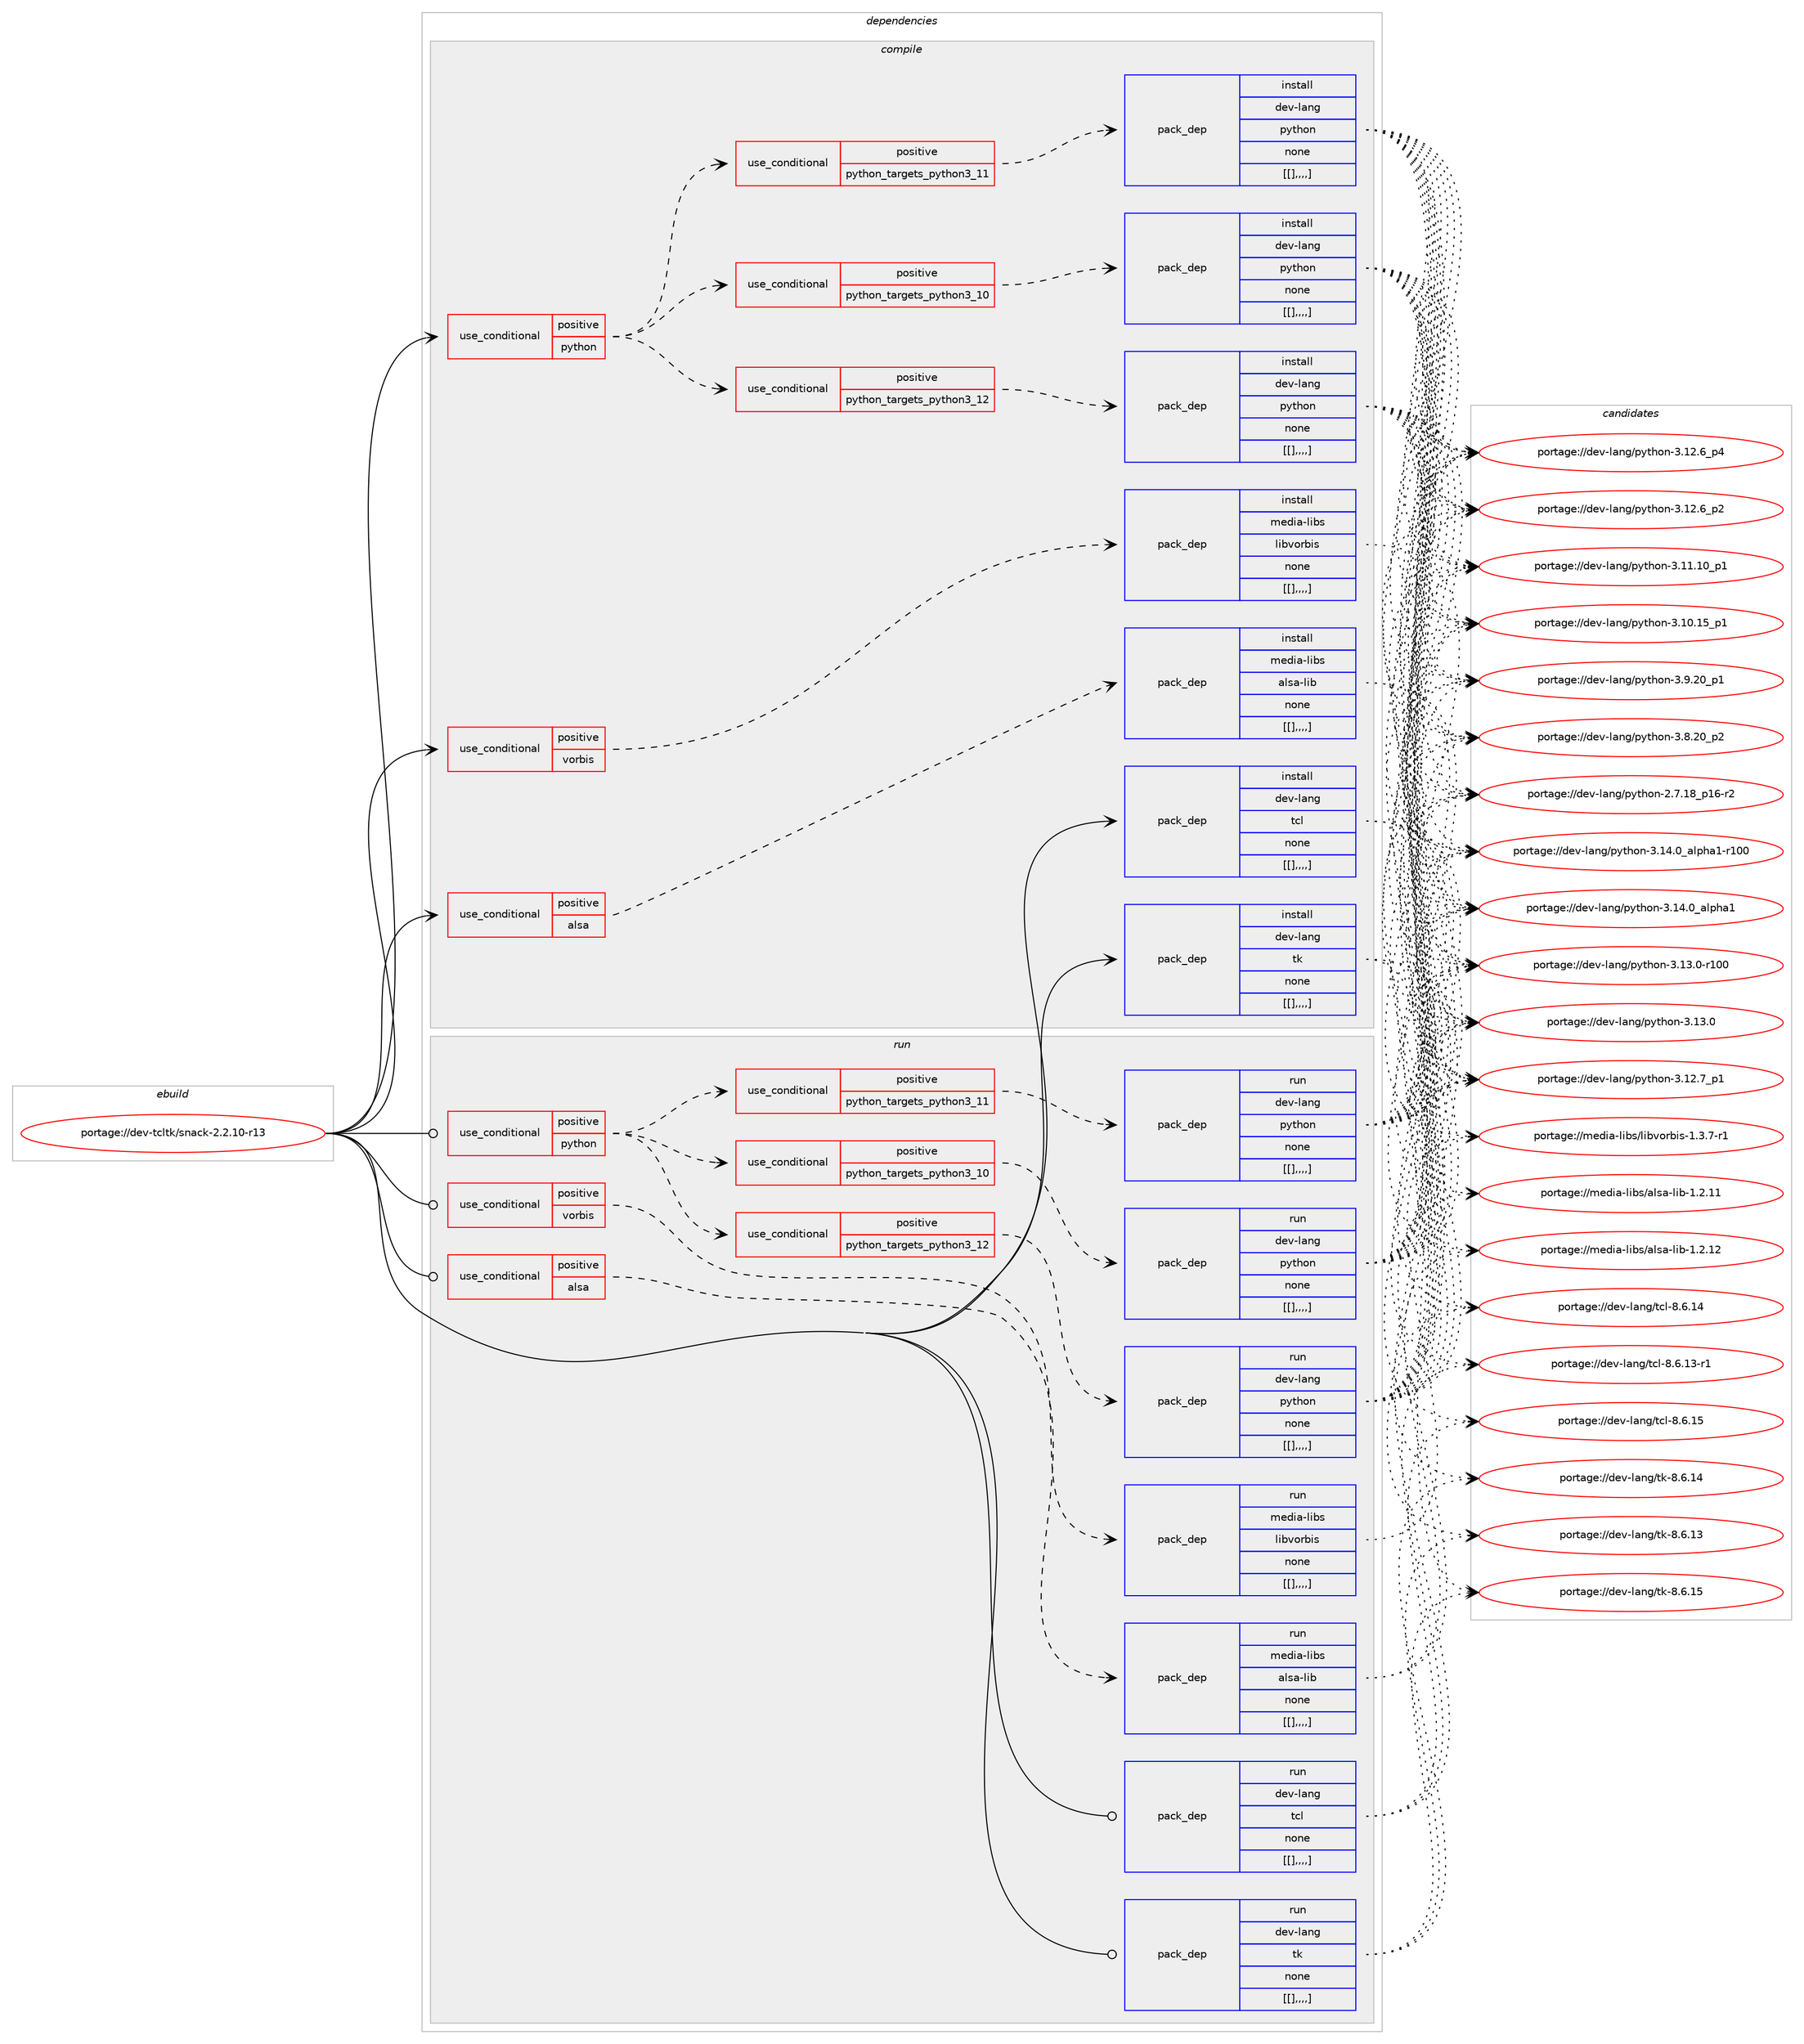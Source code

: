 digraph prolog {

# *************
# Graph options
# *************

newrank=true;
concentrate=true;
compound=true;
graph [rankdir=LR,fontname=Helvetica,fontsize=10,ranksep=1.5];#, ranksep=2.5, nodesep=0.2];
edge  [arrowhead=vee];
node  [fontname=Helvetica,fontsize=10];

# **********
# The ebuild
# **********

subgraph cluster_leftcol {
color=gray;
label=<<i>ebuild</i>>;
id [label="portage://dev-tcltk/snack-2.2.10-r13", color=red, width=4, href="../dev-tcltk/snack-2.2.10-r13.svg"];
}

# ****************
# The dependencies
# ****************

subgraph cluster_midcol {
color=gray;
label=<<i>dependencies</i>>;
subgraph cluster_compile {
fillcolor="#eeeeee";
style=filled;
label=<<i>compile</i>>;
subgraph cond63869 {
dependency221338 [label=<<TABLE BORDER="0" CELLBORDER="1" CELLSPACING="0" CELLPADDING="4"><TR><TD ROWSPAN="3" CELLPADDING="10">use_conditional</TD></TR><TR><TD>positive</TD></TR><TR><TD>alsa</TD></TR></TABLE>>, shape=none, color=red];
subgraph pack155966 {
dependency221339 [label=<<TABLE BORDER="0" CELLBORDER="1" CELLSPACING="0" CELLPADDING="4" WIDTH="220"><TR><TD ROWSPAN="6" CELLPADDING="30">pack_dep</TD></TR><TR><TD WIDTH="110">install</TD></TR><TR><TD>media-libs</TD></TR><TR><TD>alsa-lib</TD></TR><TR><TD>none</TD></TR><TR><TD>[[],,,,]</TD></TR></TABLE>>, shape=none, color=blue];
}
dependency221338:e -> dependency221339:w [weight=20,style="dashed",arrowhead="vee"];
}
id:e -> dependency221338:w [weight=20,style="solid",arrowhead="vee"];
subgraph cond63870 {
dependency221340 [label=<<TABLE BORDER="0" CELLBORDER="1" CELLSPACING="0" CELLPADDING="4"><TR><TD ROWSPAN="3" CELLPADDING="10">use_conditional</TD></TR><TR><TD>positive</TD></TR><TR><TD>python</TD></TR></TABLE>>, shape=none, color=red];
subgraph cond63871 {
dependency221341 [label=<<TABLE BORDER="0" CELLBORDER="1" CELLSPACING="0" CELLPADDING="4"><TR><TD ROWSPAN="3" CELLPADDING="10">use_conditional</TD></TR><TR><TD>positive</TD></TR><TR><TD>python_targets_python3_10</TD></TR></TABLE>>, shape=none, color=red];
subgraph pack155967 {
dependency221342 [label=<<TABLE BORDER="0" CELLBORDER="1" CELLSPACING="0" CELLPADDING="4" WIDTH="220"><TR><TD ROWSPAN="6" CELLPADDING="30">pack_dep</TD></TR><TR><TD WIDTH="110">install</TD></TR><TR><TD>dev-lang</TD></TR><TR><TD>python</TD></TR><TR><TD>none</TD></TR><TR><TD>[[],,,,]</TD></TR></TABLE>>, shape=none, color=blue];
}
dependency221341:e -> dependency221342:w [weight=20,style="dashed",arrowhead="vee"];
}
dependency221340:e -> dependency221341:w [weight=20,style="dashed",arrowhead="vee"];
subgraph cond63872 {
dependency221344 [label=<<TABLE BORDER="0" CELLBORDER="1" CELLSPACING="0" CELLPADDING="4"><TR><TD ROWSPAN="3" CELLPADDING="10">use_conditional</TD></TR><TR><TD>positive</TD></TR><TR><TD>python_targets_python3_11</TD></TR></TABLE>>, shape=none, color=red];
subgraph pack155969 {
dependency221345 [label=<<TABLE BORDER="0" CELLBORDER="1" CELLSPACING="0" CELLPADDING="4" WIDTH="220"><TR><TD ROWSPAN="6" CELLPADDING="30">pack_dep</TD></TR><TR><TD WIDTH="110">install</TD></TR><TR><TD>dev-lang</TD></TR><TR><TD>python</TD></TR><TR><TD>none</TD></TR><TR><TD>[[],,,,]</TD></TR></TABLE>>, shape=none, color=blue];
}
dependency221344:e -> dependency221345:w [weight=20,style="dashed",arrowhead="vee"];
}
dependency221340:e -> dependency221344:w [weight=20,style="dashed",arrowhead="vee"];
subgraph cond63874 {
dependency221348 [label=<<TABLE BORDER="0" CELLBORDER="1" CELLSPACING="0" CELLPADDING="4"><TR><TD ROWSPAN="3" CELLPADDING="10">use_conditional</TD></TR><TR><TD>positive</TD></TR><TR><TD>python_targets_python3_12</TD></TR></TABLE>>, shape=none, color=red];
subgraph pack155971 {
dependency221349 [label=<<TABLE BORDER="0" CELLBORDER="1" CELLSPACING="0" CELLPADDING="4" WIDTH="220"><TR><TD ROWSPAN="6" CELLPADDING="30">pack_dep</TD></TR><TR><TD WIDTH="110">install</TD></TR><TR><TD>dev-lang</TD></TR><TR><TD>python</TD></TR><TR><TD>none</TD></TR><TR><TD>[[],,,,]</TD></TR></TABLE>>, shape=none, color=blue];
}
dependency221348:e -> dependency221349:w [weight=20,style="dashed",arrowhead="vee"];
}
dependency221340:e -> dependency221348:w [weight=20,style="dashed",arrowhead="vee"];
}
id:e -> dependency221340:w [weight=20,style="solid",arrowhead="vee"];
subgraph cond63877 {
dependency221354 [label=<<TABLE BORDER="0" CELLBORDER="1" CELLSPACING="0" CELLPADDING="4"><TR><TD ROWSPAN="3" CELLPADDING="10">use_conditional</TD></TR><TR><TD>positive</TD></TR><TR><TD>vorbis</TD></TR></TABLE>>, shape=none, color=red];
subgraph pack155975 {
dependency221356 [label=<<TABLE BORDER="0" CELLBORDER="1" CELLSPACING="0" CELLPADDING="4" WIDTH="220"><TR><TD ROWSPAN="6" CELLPADDING="30">pack_dep</TD></TR><TR><TD WIDTH="110">install</TD></TR><TR><TD>media-libs</TD></TR><TR><TD>libvorbis</TD></TR><TR><TD>none</TD></TR><TR><TD>[[],,,,]</TD></TR></TABLE>>, shape=none, color=blue];
}
dependency221354:e -> dependency221356:w [weight=20,style="dashed",arrowhead="vee"];
}
id:e -> dependency221354:w [weight=20,style="solid",arrowhead="vee"];
subgraph pack155977 {
dependency221359 [label=<<TABLE BORDER="0" CELLBORDER="1" CELLSPACING="0" CELLPADDING="4" WIDTH="220"><TR><TD ROWSPAN="6" CELLPADDING="30">pack_dep</TD></TR><TR><TD WIDTH="110">install</TD></TR><TR><TD>dev-lang</TD></TR><TR><TD>tcl</TD></TR><TR><TD>none</TD></TR><TR><TD>[[],,,,]</TD></TR></TABLE>>, shape=none, color=blue];
}
id:e -> dependency221359:w [weight=20,style="solid",arrowhead="vee"];
subgraph pack155981 {
dependency221362 [label=<<TABLE BORDER="0" CELLBORDER="1" CELLSPACING="0" CELLPADDING="4" WIDTH="220"><TR><TD ROWSPAN="6" CELLPADDING="30">pack_dep</TD></TR><TR><TD WIDTH="110">install</TD></TR><TR><TD>dev-lang</TD></TR><TR><TD>tk</TD></TR><TR><TD>none</TD></TR><TR><TD>[[],,,,]</TD></TR></TABLE>>, shape=none, color=blue];
}
id:e -> dependency221362:w [weight=20,style="solid",arrowhead="vee"];
}
subgraph cluster_compileandrun {
fillcolor="#eeeeee";
style=filled;
label=<<i>compile and run</i>>;
}
subgraph cluster_run {
fillcolor="#eeeeee";
style=filled;
label=<<i>run</i>>;
subgraph cond63880 {
dependency221367 [label=<<TABLE BORDER="0" CELLBORDER="1" CELLSPACING="0" CELLPADDING="4"><TR><TD ROWSPAN="3" CELLPADDING="10">use_conditional</TD></TR><TR><TD>positive</TD></TR><TR><TD>alsa</TD></TR></TABLE>>, shape=none, color=red];
subgraph pack155985 {
dependency221369 [label=<<TABLE BORDER="0" CELLBORDER="1" CELLSPACING="0" CELLPADDING="4" WIDTH="220"><TR><TD ROWSPAN="6" CELLPADDING="30">pack_dep</TD></TR><TR><TD WIDTH="110">run</TD></TR><TR><TD>media-libs</TD></TR><TR><TD>alsa-lib</TD></TR><TR><TD>none</TD></TR><TR><TD>[[],,,,]</TD></TR></TABLE>>, shape=none, color=blue];
}
dependency221367:e -> dependency221369:w [weight=20,style="dashed",arrowhead="vee"];
}
id:e -> dependency221367:w [weight=20,style="solid",arrowhead="odot"];
subgraph cond63882 {
dependency221371 [label=<<TABLE BORDER="0" CELLBORDER="1" CELLSPACING="0" CELLPADDING="4"><TR><TD ROWSPAN="3" CELLPADDING="10">use_conditional</TD></TR><TR><TD>positive</TD></TR><TR><TD>python</TD></TR></TABLE>>, shape=none, color=red];
subgraph cond63884 {
dependency221373 [label=<<TABLE BORDER="0" CELLBORDER="1" CELLSPACING="0" CELLPADDING="4"><TR><TD ROWSPAN="3" CELLPADDING="10">use_conditional</TD></TR><TR><TD>positive</TD></TR><TR><TD>python_targets_python3_10</TD></TR></TABLE>>, shape=none, color=red];
subgraph pack155989 {
dependency221377 [label=<<TABLE BORDER="0" CELLBORDER="1" CELLSPACING="0" CELLPADDING="4" WIDTH="220"><TR><TD ROWSPAN="6" CELLPADDING="30">pack_dep</TD></TR><TR><TD WIDTH="110">run</TD></TR><TR><TD>dev-lang</TD></TR><TR><TD>python</TD></TR><TR><TD>none</TD></TR><TR><TD>[[],,,,]</TD></TR></TABLE>>, shape=none, color=blue];
}
dependency221373:e -> dependency221377:w [weight=20,style="dashed",arrowhead="vee"];
}
dependency221371:e -> dependency221373:w [weight=20,style="dashed",arrowhead="vee"];
subgraph cond63885 {
dependency221380 [label=<<TABLE BORDER="0" CELLBORDER="1" CELLSPACING="0" CELLPADDING="4"><TR><TD ROWSPAN="3" CELLPADDING="10">use_conditional</TD></TR><TR><TD>positive</TD></TR><TR><TD>python_targets_python3_11</TD></TR></TABLE>>, shape=none, color=red];
subgraph pack156003 {
dependency221394 [label=<<TABLE BORDER="0" CELLBORDER="1" CELLSPACING="0" CELLPADDING="4" WIDTH="220"><TR><TD ROWSPAN="6" CELLPADDING="30">pack_dep</TD></TR><TR><TD WIDTH="110">run</TD></TR><TR><TD>dev-lang</TD></TR><TR><TD>python</TD></TR><TR><TD>none</TD></TR><TR><TD>[[],,,,]</TD></TR></TABLE>>, shape=none, color=blue];
}
dependency221380:e -> dependency221394:w [weight=20,style="dashed",arrowhead="vee"];
}
dependency221371:e -> dependency221380:w [weight=20,style="dashed",arrowhead="vee"];
subgraph cond63890 {
dependency221401 [label=<<TABLE BORDER="0" CELLBORDER="1" CELLSPACING="0" CELLPADDING="4"><TR><TD ROWSPAN="3" CELLPADDING="10">use_conditional</TD></TR><TR><TD>positive</TD></TR><TR><TD>python_targets_python3_12</TD></TR></TABLE>>, shape=none, color=red];
subgraph pack156010 {
dependency221408 [label=<<TABLE BORDER="0" CELLBORDER="1" CELLSPACING="0" CELLPADDING="4" WIDTH="220"><TR><TD ROWSPAN="6" CELLPADDING="30">pack_dep</TD></TR><TR><TD WIDTH="110">run</TD></TR><TR><TD>dev-lang</TD></TR><TR><TD>python</TD></TR><TR><TD>none</TD></TR><TR><TD>[[],,,,]</TD></TR></TABLE>>, shape=none, color=blue];
}
dependency221401:e -> dependency221408:w [weight=20,style="dashed",arrowhead="vee"];
}
dependency221371:e -> dependency221401:w [weight=20,style="dashed",arrowhead="vee"];
}
id:e -> dependency221371:w [weight=20,style="solid",arrowhead="odot"];
subgraph cond63892 {
dependency221413 [label=<<TABLE BORDER="0" CELLBORDER="1" CELLSPACING="0" CELLPADDING="4"><TR><TD ROWSPAN="3" CELLPADDING="10">use_conditional</TD></TR><TR><TD>positive</TD></TR><TR><TD>vorbis</TD></TR></TABLE>>, shape=none, color=red];
subgraph pack156022 {
dependency221418 [label=<<TABLE BORDER="0" CELLBORDER="1" CELLSPACING="0" CELLPADDING="4" WIDTH="220"><TR><TD ROWSPAN="6" CELLPADDING="30">pack_dep</TD></TR><TR><TD WIDTH="110">run</TD></TR><TR><TD>media-libs</TD></TR><TR><TD>libvorbis</TD></TR><TR><TD>none</TD></TR><TR><TD>[[],,,,]</TD></TR></TABLE>>, shape=none, color=blue];
}
dependency221413:e -> dependency221418:w [weight=20,style="dashed",arrowhead="vee"];
}
id:e -> dependency221413:w [weight=20,style="solid",arrowhead="odot"];
subgraph pack156027 {
dependency221425 [label=<<TABLE BORDER="0" CELLBORDER="1" CELLSPACING="0" CELLPADDING="4" WIDTH="220"><TR><TD ROWSPAN="6" CELLPADDING="30">pack_dep</TD></TR><TR><TD WIDTH="110">run</TD></TR><TR><TD>dev-lang</TD></TR><TR><TD>tcl</TD></TR><TR><TD>none</TD></TR><TR><TD>[[],,,,]</TD></TR></TABLE>>, shape=none, color=blue];
}
id:e -> dependency221425:w [weight=20,style="solid",arrowhead="odot"];
subgraph pack156032 {
dependency221430 [label=<<TABLE BORDER="0" CELLBORDER="1" CELLSPACING="0" CELLPADDING="4" WIDTH="220"><TR><TD ROWSPAN="6" CELLPADDING="30">pack_dep</TD></TR><TR><TD WIDTH="110">run</TD></TR><TR><TD>dev-lang</TD></TR><TR><TD>tk</TD></TR><TR><TD>none</TD></TR><TR><TD>[[],,,,]</TD></TR></TABLE>>, shape=none, color=blue];
}
id:e -> dependency221430:w [weight=20,style="solid",arrowhead="odot"];
}
}

# **************
# The candidates
# **************

subgraph cluster_choices {
rank=same;
color=gray;
label=<<i>candidates</i>>;

subgraph choice155985 {
color=black;
nodesep=1;
choice109101100105974510810598115479710811597451081059845494650464950 [label="portage://media-libs/alsa-lib-1.2.12", color=red, width=4,href="../media-libs/alsa-lib-1.2.12.svg"];
choice109101100105974510810598115479710811597451081059845494650464949 [label="portage://media-libs/alsa-lib-1.2.11", color=red, width=4,href="../media-libs/alsa-lib-1.2.11.svg"];
dependency221339:e -> choice109101100105974510810598115479710811597451081059845494650464950:w [style=dotted,weight="100"];
dependency221339:e -> choice109101100105974510810598115479710811597451081059845494650464949:w [style=dotted,weight="100"];
}
subgraph choice155988 {
color=black;
nodesep=1;
choice100101118451089711010347112121116104111110455146495246489597108112104974945114494848 [label="portage://dev-lang/python-3.14.0_alpha1-r100", color=red, width=4,href="../dev-lang/python-3.14.0_alpha1-r100.svg"];
choice1001011184510897110103471121211161041111104551464952464895971081121049749 [label="portage://dev-lang/python-3.14.0_alpha1", color=red, width=4,href="../dev-lang/python-3.14.0_alpha1.svg"];
choice1001011184510897110103471121211161041111104551464951464845114494848 [label="portage://dev-lang/python-3.13.0-r100", color=red, width=4,href="../dev-lang/python-3.13.0-r100.svg"];
choice10010111845108971101034711212111610411111045514649514648 [label="portage://dev-lang/python-3.13.0", color=red, width=4,href="../dev-lang/python-3.13.0.svg"];
choice100101118451089711010347112121116104111110455146495046559511249 [label="portage://dev-lang/python-3.12.7_p1", color=red, width=4,href="../dev-lang/python-3.12.7_p1.svg"];
choice100101118451089711010347112121116104111110455146495046549511252 [label="portage://dev-lang/python-3.12.6_p4", color=red, width=4,href="../dev-lang/python-3.12.6_p4.svg"];
choice100101118451089711010347112121116104111110455146495046549511250 [label="portage://dev-lang/python-3.12.6_p2", color=red, width=4,href="../dev-lang/python-3.12.6_p2.svg"];
choice10010111845108971101034711212111610411111045514649494649489511249 [label="portage://dev-lang/python-3.11.10_p1", color=red, width=4,href="../dev-lang/python-3.11.10_p1.svg"];
choice10010111845108971101034711212111610411111045514649484649539511249 [label="portage://dev-lang/python-3.10.15_p1", color=red, width=4,href="../dev-lang/python-3.10.15_p1.svg"];
choice100101118451089711010347112121116104111110455146574650489511249 [label="portage://dev-lang/python-3.9.20_p1", color=red, width=4,href="../dev-lang/python-3.9.20_p1.svg"];
choice100101118451089711010347112121116104111110455146564650489511250 [label="portage://dev-lang/python-3.8.20_p2", color=red, width=4,href="../dev-lang/python-3.8.20_p2.svg"];
choice100101118451089711010347112121116104111110455046554649569511249544511450 [label="portage://dev-lang/python-2.7.18_p16-r2", color=red, width=4,href="../dev-lang/python-2.7.18_p16-r2.svg"];
dependency221342:e -> choice100101118451089711010347112121116104111110455146495246489597108112104974945114494848:w [style=dotted,weight="100"];
dependency221342:e -> choice1001011184510897110103471121211161041111104551464952464895971081121049749:w [style=dotted,weight="100"];
dependency221342:e -> choice1001011184510897110103471121211161041111104551464951464845114494848:w [style=dotted,weight="100"];
dependency221342:e -> choice10010111845108971101034711212111610411111045514649514648:w [style=dotted,weight="100"];
dependency221342:e -> choice100101118451089711010347112121116104111110455146495046559511249:w [style=dotted,weight="100"];
dependency221342:e -> choice100101118451089711010347112121116104111110455146495046549511252:w [style=dotted,weight="100"];
dependency221342:e -> choice100101118451089711010347112121116104111110455146495046549511250:w [style=dotted,weight="100"];
dependency221342:e -> choice10010111845108971101034711212111610411111045514649494649489511249:w [style=dotted,weight="100"];
dependency221342:e -> choice10010111845108971101034711212111610411111045514649484649539511249:w [style=dotted,weight="100"];
dependency221342:e -> choice100101118451089711010347112121116104111110455146574650489511249:w [style=dotted,weight="100"];
dependency221342:e -> choice100101118451089711010347112121116104111110455146564650489511250:w [style=dotted,weight="100"];
dependency221342:e -> choice100101118451089711010347112121116104111110455046554649569511249544511450:w [style=dotted,weight="100"];
}
subgraph choice155994 {
color=black;
nodesep=1;
choice100101118451089711010347112121116104111110455146495246489597108112104974945114494848 [label="portage://dev-lang/python-3.14.0_alpha1-r100", color=red, width=4,href="../dev-lang/python-3.14.0_alpha1-r100.svg"];
choice1001011184510897110103471121211161041111104551464952464895971081121049749 [label="portage://dev-lang/python-3.14.0_alpha1", color=red, width=4,href="../dev-lang/python-3.14.0_alpha1.svg"];
choice1001011184510897110103471121211161041111104551464951464845114494848 [label="portage://dev-lang/python-3.13.0-r100", color=red, width=4,href="../dev-lang/python-3.13.0-r100.svg"];
choice10010111845108971101034711212111610411111045514649514648 [label="portage://dev-lang/python-3.13.0", color=red, width=4,href="../dev-lang/python-3.13.0.svg"];
choice100101118451089711010347112121116104111110455146495046559511249 [label="portage://dev-lang/python-3.12.7_p1", color=red, width=4,href="../dev-lang/python-3.12.7_p1.svg"];
choice100101118451089711010347112121116104111110455146495046549511252 [label="portage://dev-lang/python-3.12.6_p4", color=red, width=4,href="../dev-lang/python-3.12.6_p4.svg"];
choice100101118451089711010347112121116104111110455146495046549511250 [label="portage://dev-lang/python-3.12.6_p2", color=red, width=4,href="../dev-lang/python-3.12.6_p2.svg"];
choice10010111845108971101034711212111610411111045514649494649489511249 [label="portage://dev-lang/python-3.11.10_p1", color=red, width=4,href="../dev-lang/python-3.11.10_p1.svg"];
choice10010111845108971101034711212111610411111045514649484649539511249 [label="portage://dev-lang/python-3.10.15_p1", color=red, width=4,href="../dev-lang/python-3.10.15_p1.svg"];
choice100101118451089711010347112121116104111110455146574650489511249 [label="portage://dev-lang/python-3.9.20_p1", color=red, width=4,href="../dev-lang/python-3.9.20_p1.svg"];
choice100101118451089711010347112121116104111110455146564650489511250 [label="portage://dev-lang/python-3.8.20_p2", color=red, width=4,href="../dev-lang/python-3.8.20_p2.svg"];
choice100101118451089711010347112121116104111110455046554649569511249544511450 [label="portage://dev-lang/python-2.7.18_p16-r2", color=red, width=4,href="../dev-lang/python-2.7.18_p16-r2.svg"];
dependency221345:e -> choice100101118451089711010347112121116104111110455146495246489597108112104974945114494848:w [style=dotted,weight="100"];
dependency221345:e -> choice1001011184510897110103471121211161041111104551464952464895971081121049749:w [style=dotted,weight="100"];
dependency221345:e -> choice1001011184510897110103471121211161041111104551464951464845114494848:w [style=dotted,weight="100"];
dependency221345:e -> choice10010111845108971101034711212111610411111045514649514648:w [style=dotted,weight="100"];
dependency221345:e -> choice100101118451089711010347112121116104111110455146495046559511249:w [style=dotted,weight="100"];
dependency221345:e -> choice100101118451089711010347112121116104111110455146495046549511252:w [style=dotted,weight="100"];
dependency221345:e -> choice100101118451089711010347112121116104111110455146495046549511250:w [style=dotted,weight="100"];
dependency221345:e -> choice10010111845108971101034711212111610411111045514649494649489511249:w [style=dotted,weight="100"];
dependency221345:e -> choice10010111845108971101034711212111610411111045514649484649539511249:w [style=dotted,weight="100"];
dependency221345:e -> choice100101118451089711010347112121116104111110455146574650489511249:w [style=dotted,weight="100"];
dependency221345:e -> choice100101118451089711010347112121116104111110455146564650489511250:w [style=dotted,weight="100"];
dependency221345:e -> choice100101118451089711010347112121116104111110455046554649569511249544511450:w [style=dotted,weight="100"];
}
subgraph choice155998 {
color=black;
nodesep=1;
choice100101118451089711010347112121116104111110455146495246489597108112104974945114494848 [label="portage://dev-lang/python-3.14.0_alpha1-r100", color=red, width=4,href="../dev-lang/python-3.14.0_alpha1-r100.svg"];
choice1001011184510897110103471121211161041111104551464952464895971081121049749 [label="portage://dev-lang/python-3.14.0_alpha1", color=red, width=4,href="../dev-lang/python-3.14.0_alpha1.svg"];
choice1001011184510897110103471121211161041111104551464951464845114494848 [label="portage://dev-lang/python-3.13.0-r100", color=red, width=4,href="../dev-lang/python-3.13.0-r100.svg"];
choice10010111845108971101034711212111610411111045514649514648 [label="portage://dev-lang/python-3.13.0", color=red, width=4,href="../dev-lang/python-3.13.0.svg"];
choice100101118451089711010347112121116104111110455146495046559511249 [label="portage://dev-lang/python-3.12.7_p1", color=red, width=4,href="../dev-lang/python-3.12.7_p1.svg"];
choice100101118451089711010347112121116104111110455146495046549511252 [label="portage://dev-lang/python-3.12.6_p4", color=red, width=4,href="../dev-lang/python-3.12.6_p4.svg"];
choice100101118451089711010347112121116104111110455146495046549511250 [label="portage://dev-lang/python-3.12.6_p2", color=red, width=4,href="../dev-lang/python-3.12.6_p2.svg"];
choice10010111845108971101034711212111610411111045514649494649489511249 [label="portage://dev-lang/python-3.11.10_p1", color=red, width=4,href="../dev-lang/python-3.11.10_p1.svg"];
choice10010111845108971101034711212111610411111045514649484649539511249 [label="portage://dev-lang/python-3.10.15_p1", color=red, width=4,href="../dev-lang/python-3.10.15_p1.svg"];
choice100101118451089711010347112121116104111110455146574650489511249 [label="portage://dev-lang/python-3.9.20_p1", color=red, width=4,href="../dev-lang/python-3.9.20_p1.svg"];
choice100101118451089711010347112121116104111110455146564650489511250 [label="portage://dev-lang/python-3.8.20_p2", color=red, width=4,href="../dev-lang/python-3.8.20_p2.svg"];
choice100101118451089711010347112121116104111110455046554649569511249544511450 [label="portage://dev-lang/python-2.7.18_p16-r2", color=red, width=4,href="../dev-lang/python-2.7.18_p16-r2.svg"];
dependency221349:e -> choice100101118451089711010347112121116104111110455146495246489597108112104974945114494848:w [style=dotted,weight="100"];
dependency221349:e -> choice1001011184510897110103471121211161041111104551464952464895971081121049749:w [style=dotted,weight="100"];
dependency221349:e -> choice1001011184510897110103471121211161041111104551464951464845114494848:w [style=dotted,weight="100"];
dependency221349:e -> choice10010111845108971101034711212111610411111045514649514648:w [style=dotted,weight="100"];
dependency221349:e -> choice100101118451089711010347112121116104111110455146495046559511249:w [style=dotted,weight="100"];
dependency221349:e -> choice100101118451089711010347112121116104111110455146495046549511252:w [style=dotted,weight="100"];
dependency221349:e -> choice100101118451089711010347112121116104111110455146495046549511250:w [style=dotted,weight="100"];
dependency221349:e -> choice10010111845108971101034711212111610411111045514649494649489511249:w [style=dotted,weight="100"];
dependency221349:e -> choice10010111845108971101034711212111610411111045514649484649539511249:w [style=dotted,weight="100"];
dependency221349:e -> choice100101118451089711010347112121116104111110455146574650489511249:w [style=dotted,weight="100"];
dependency221349:e -> choice100101118451089711010347112121116104111110455146564650489511250:w [style=dotted,weight="100"];
dependency221349:e -> choice100101118451089711010347112121116104111110455046554649569511249544511450:w [style=dotted,weight="100"];
}
subgraph choice156006 {
color=black;
nodesep=1;
choice1091011001059745108105981154710810598118111114981051154549465146554511449 [label="portage://media-libs/libvorbis-1.3.7-r1", color=red, width=4,href="../media-libs/libvorbis-1.3.7-r1.svg"];
dependency221356:e -> choice1091011001059745108105981154710810598118111114981051154549465146554511449:w [style=dotted,weight="100"];
}
subgraph choice156009 {
color=black;
nodesep=1;
choice1001011184510897110103471169910845564654464953 [label="portage://dev-lang/tcl-8.6.15", color=red, width=4,href="../dev-lang/tcl-8.6.15.svg"];
choice1001011184510897110103471169910845564654464952 [label="portage://dev-lang/tcl-8.6.14", color=red, width=4,href="../dev-lang/tcl-8.6.14.svg"];
choice10010111845108971101034711699108455646544649514511449 [label="portage://dev-lang/tcl-8.6.13-r1", color=red, width=4,href="../dev-lang/tcl-8.6.13-r1.svg"];
dependency221359:e -> choice1001011184510897110103471169910845564654464953:w [style=dotted,weight="100"];
dependency221359:e -> choice1001011184510897110103471169910845564654464952:w [style=dotted,weight="100"];
dependency221359:e -> choice10010111845108971101034711699108455646544649514511449:w [style=dotted,weight="100"];
}
subgraph choice156014 {
color=black;
nodesep=1;
choice10010111845108971101034711610745564654464953 [label="portage://dev-lang/tk-8.6.15", color=red, width=4,href="../dev-lang/tk-8.6.15.svg"];
choice10010111845108971101034711610745564654464952 [label="portage://dev-lang/tk-8.6.14", color=red, width=4,href="../dev-lang/tk-8.6.14.svg"];
choice10010111845108971101034711610745564654464951 [label="portage://dev-lang/tk-8.6.13", color=red, width=4,href="../dev-lang/tk-8.6.13.svg"];
dependency221362:e -> choice10010111845108971101034711610745564654464953:w [style=dotted,weight="100"];
dependency221362:e -> choice10010111845108971101034711610745564654464952:w [style=dotted,weight="100"];
dependency221362:e -> choice10010111845108971101034711610745564654464951:w [style=dotted,weight="100"];
}
subgraph choice156017 {
color=black;
nodesep=1;
choice109101100105974510810598115479710811597451081059845494650464950 [label="portage://media-libs/alsa-lib-1.2.12", color=red, width=4,href="../media-libs/alsa-lib-1.2.12.svg"];
choice109101100105974510810598115479710811597451081059845494650464949 [label="portage://media-libs/alsa-lib-1.2.11", color=red, width=4,href="../media-libs/alsa-lib-1.2.11.svg"];
dependency221369:e -> choice109101100105974510810598115479710811597451081059845494650464950:w [style=dotted,weight="100"];
dependency221369:e -> choice109101100105974510810598115479710811597451081059845494650464949:w [style=dotted,weight="100"];
}
subgraph choice156019 {
color=black;
nodesep=1;
choice100101118451089711010347112121116104111110455146495246489597108112104974945114494848 [label="portage://dev-lang/python-3.14.0_alpha1-r100", color=red, width=4,href="../dev-lang/python-3.14.0_alpha1-r100.svg"];
choice1001011184510897110103471121211161041111104551464952464895971081121049749 [label="portage://dev-lang/python-3.14.0_alpha1", color=red, width=4,href="../dev-lang/python-3.14.0_alpha1.svg"];
choice1001011184510897110103471121211161041111104551464951464845114494848 [label="portage://dev-lang/python-3.13.0-r100", color=red, width=4,href="../dev-lang/python-3.13.0-r100.svg"];
choice10010111845108971101034711212111610411111045514649514648 [label="portage://dev-lang/python-3.13.0", color=red, width=4,href="../dev-lang/python-3.13.0.svg"];
choice100101118451089711010347112121116104111110455146495046559511249 [label="portage://dev-lang/python-3.12.7_p1", color=red, width=4,href="../dev-lang/python-3.12.7_p1.svg"];
choice100101118451089711010347112121116104111110455146495046549511252 [label="portage://dev-lang/python-3.12.6_p4", color=red, width=4,href="../dev-lang/python-3.12.6_p4.svg"];
choice100101118451089711010347112121116104111110455146495046549511250 [label="portage://dev-lang/python-3.12.6_p2", color=red, width=4,href="../dev-lang/python-3.12.6_p2.svg"];
choice10010111845108971101034711212111610411111045514649494649489511249 [label="portage://dev-lang/python-3.11.10_p1", color=red, width=4,href="../dev-lang/python-3.11.10_p1.svg"];
choice10010111845108971101034711212111610411111045514649484649539511249 [label="portage://dev-lang/python-3.10.15_p1", color=red, width=4,href="../dev-lang/python-3.10.15_p1.svg"];
choice100101118451089711010347112121116104111110455146574650489511249 [label="portage://dev-lang/python-3.9.20_p1", color=red, width=4,href="../dev-lang/python-3.9.20_p1.svg"];
choice100101118451089711010347112121116104111110455146564650489511250 [label="portage://dev-lang/python-3.8.20_p2", color=red, width=4,href="../dev-lang/python-3.8.20_p2.svg"];
choice100101118451089711010347112121116104111110455046554649569511249544511450 [label="portage://dev-lang/python-2.7.18_p16-r2", color=red, width=4,href="../dev-lang/python-2.7.18_p16-r2.svg"];
dependency221377:e -> choice100101118451089711010347112121116104111110455146495246489597108112104974945114494848:w [style=dotted,weight="100"];
dependency221377:e -> choice1001011184510897110103471121211161041111104551464952464895971081121049749:w [style=dotted,weight="100"];
dependency221377:e -> choice1001011184510897110103471121211161041111104551464951464845114494848:w [style=dotted,weight="100"];
dependency221377:e -> choice10010111845108971101034711212111610411111045514649514648:w [style=dotted,weight="100"];
dependency221377:e -> choice100101118451089711010347112121116104111110455146495046559511249:w [style=dotted,weight="100"];
dependency221377:e -> choice100101118451089711010347112121116104111110455146495046549511252:w [style=dotted,weight="100"];
dependency221377:e -> choice100101118451089711010347112121116104111110455146495046549511250:w [style=dotted,weight="100"];
dependency221377:e -> choice10010111845108971101034711212111610411111045514649494649489511249:w [style=dotted,weight="100"];
dependency221377:e -> choice10010111845108971101034711212111610411111045514649484649539511249:w [style=dotted,weight="100"];
dependency221377:e -> choice100101118451089711010347112121116104111110455146574650489511249:w [style=dotted,weight="100"];
dependency221377:e -> choice100101118451089711010347112121116104111110455146564650489511250:w [style=dotted,weight="100"];
dependency221377:e -> choice100101118451089711010347112121116104111110455046554649569511249544511450:w [style=dotted,weight="100"];
}
subgraph choice156027 {
color=black;
nodesep=1;
choice100101118451089711010347112121116104111110455146495246489597108112104974945114494848 [label="portage://dev-lang/python-3.14.0_alpha1-r100", color=red, width=4,href="../dev-lang/python-3.14.0_alpha1-r100.svg"];
choice1001011184510897110103471121211161041111104551464952464895971081121049749 [label="portage://dev-lang/python-3.14.0_alpha1", color=red, width=4,href="../dev-lang/python-3.14.0_alpha1.svg"];
choice1001011184510897110103471121211161041111104551464951464845114494848 [label="portage://dev-lang/python-3.13.0-r100", color=red, width=4,href="../dev-lang/python-3.13.0-r100.svg"];
choice10010111845108971101034711212111610411111045514649514648 [label="portage://dev-lang/python-3.13.0", color=red, width=4,href="../dev-lang/python-3.13.0.svg"];
choice100101118451089711010347112121116104111110455146495046559511249 [label="portage://dev-lang/python-3.12.7_p1", color=red, width=4,href="../dev-lang/python-3.12.7_p1.svg"];
choice100101118451089711010347112121116104111110455146495046549511252 [label="portage://dev-lang/python-3.12.6_p4", color=red, width=4,href="../dev-lang/python-3.12.6_p4.svg"];
choice100101118451089711010347112121116104111110455146495046549511250 [label="portage://dev-lang/python-3.12.6_p2", color=red, width=4,href="../dev-lang/python-3.12.6_p2.svg"];
choice10010111845108971101034711212111610411111045514649494649489511249 [label="portage://dev-lang/python-3.11.10_p1", color=red, width=4,href="../dev-lang/python-3.11.10_p1.svg"];
choice10010111845108971101034711212111610411111045514649484649539511249 [label="portage://dev-lang/python-3.10.15_p1", color=red, width=4,href="../dev-lang/python-3.10.15_p1.svg"];
choice100101118451089711010347112121116104111110455146574650489511249 [label="portage://dev-lang/python-3.9.20_p1", color=red, width=4,href="../dev-lang/python-3.9.20_p1.svg"];
choice100101118451089711010347112121116104111110455146564650489511250 [label="portage://dev-lang/python-3.8.20_p2", color=red, width=4,href="../dev-lang/python-3.8.20_p2.svg"];
choice100101118451089711010347112121116104111110455046554649569511249544511450 [label="portage://dev-lang/python-2.7.18_p16-r2", color=red, width=4,href="../dev-lang/python-2.7.18_p16-r2.svg"];
dependency221394:e -> choice100101118451089711010347112121116104111110455146495246489597108112104974945114494848:w [style=dotted,weight="100"];
dependency221394:e -> choice1001011184510897110103471121211161041111104551464952464895971081121049749:w [style=dotted,weight="100"];
dependency221394:e -> choice1001011184510897110103471121211161041111104551464951464845114494848:w [style=dotted,weight="100"];
dependency221394:e -> choice10010111845108971101034711212111610411111045514649514648:w [style=dotted,weight="100"];
dependency221394:e -> choice100101118451089711010347112121116104111110455146495046559511249:w [style=dotted,weight="100"];
dependency221394:e -> choice100101118451089711010347112121116104111110455146495046549511252:w [style=dotted,weight="100"];
dependency221394:e -> choice100101118451089711010347112121116104111110455146495046549511250:w [style=dotted,weight="100"];
dependency221394:e -> choice10010111845108971101034711212111610411111045514649494649489511249:w [style=dotted,weight="100"];
dependency221394:e -> choice10010111845108971101034711212111610411111045514649484649539511249:w [style=dotted,weight="100"];
dependency221394:e -> choice100101118451089711010347112121116104111110455146574650489511249:w [style=dotted,weight="100"];
dependency221394:e -> choice100101118451089711010347112121116104111110455146564650489511250:w [style=dotted,weight="100"];
dependency221394:e -> choice100101118451089711010347112121116104111110455046554649569511249544511450:w [style=dotted,weight="100"];
}
subgraph choice156039 {
color=black;
nodesep=1;
choice100101118451089711010347112121116104111110455146495246489597108112104974945114494848 [label="portage://dev-lang/python-3.14.0_alpha1-r100", color=red, width=4,href="../dev-lang/python-3.14.0_alpha1-r100.svg"];
choice1001011184510897110103471121211161041111104551464952464895971081121049749 [label="portage://dev-lang/python-3.14.0_alpha1", color=red, width=4,href="../dev-lang/python-3.14.0_alpha1.svg"];
choice1001011184510897110103471121211161041111104551464951464845114494848 [label="portage://dev-lang/python-3.13.0-r100", color=red, width=4,href="../dev-lang/python-3.13.0-r100.svg"];
choice10010111845108971101034711212111610411111045514649514648 [label="portage://dev-lang/python-3.13.0", color=red, width=4,href="../dev-lang/python-3.13.0.svg"];
choice100101118451089711010347112121116104111110455146495046559511249 [label="portage://dev-lang/python-3.12.7_p1", color=red, width=4,href="../dev-lang/python-3.12.7_p1.svg"];
choice100101118451089711010347112121116104111110455146495046549511252 [label="portage://dev-lang/python-3.12.6_p4", color=red, width=4,href="../dev-lang/python-3.12.6_p4.svg"];
choice100101118451089711010347112121116104111110455146495046549511250 [label="portage://dev-lang/python-3.12.6_p2", color=red, width=4,href="../dev-lang/python-3.12.6_p2.svg"];
choice10010111845108971101034711212111610411111045514649494649489511249 [label="portage://dev-lang/python-3.11.10_p1", color=red, width=4,href="../dev-lang/python-3.11.10_p1.svg"];
choice10010111845108971101034711212111610411111045514649484649539511249 [label="portage://dev-lang/python-3.10.15_p1", color=red, width=4,href="../dev-lang/python-3.10.15_p1.svg"];
choice100101118451089711010347112121116104111110455146574650489511249 [label="portage://dev-lang/python-3.9.20_p1", color=red, width=4,href="../dev-lang/python-3.9.20_p1.svg"];
choice100101118451089711010347112121116104111110455146564650489511250 [label="portage://dev-lang/python-3.8.20_p2", color=red, width=4,href="../dev-lang/python-3.8.20_p2.svg"];
choice100101118451089711010347112121116104111110455046554649569511249544511450 [label="portage://dev-lang/python-2.7.18_p16-r2", color=red, width=4,href="../dev-lang/python-2.7.18_p16-r2.svg"];
dependency221408:e -> choice100101118451089711010347112121116104111110455146495246489597108112104974945114494848:w [style=dotted,weight="100"];
dependency221408:e -> choice1001011184510897110103471121211161041111104551464952464895971081121049749:w [style=dotted,weight="100"];
dependency221408:e -> choice1001011184510897110103471121211161041111104551464951464845114494848:w [style=dotted,weight="100"];
dependency221408:e -> choice10010111845108971101034711212111610411111045514649514648:w [style=dotted,weight="100"];
dependency221408:e -> choice100101118451089711010347112121116104111110455146495046559511249:w [style=dotted,weight="100"];
dependency221408:e -> choice100101118451089711010347112121116104111110455146495046549511252:w [style=dotted,weight="100"];
dependency221408:e -> choice100101118451089711010347112121116104111110455146495046549511250:w [style=dotted,weight="100"];
dependency221408:e -> choice10010111845108971101034711212111610411111045514649494649489511249:w [style=dotted,weight="100"];
dependency221408:e -> choice10010111845108971101034711212111610411111045514649484649539511249:w [style=dotted,weight="100"];
dependency221408:e -> choice100101118451089711010347112121116104111110455146574650489511249:w [style=dotted,weight="100"];
dependency221408:e -> choice100101118451089711010347112121116104111110455146564650489511250:w [style=dotted,weight="100"];
dependency221408:e -> choice100101118451089711010347112121116104111110455046554649569511249544511450:w [style=dotted,weight="100"];
}
subgraph choice156048 {
color=black;
nodesep=1;
choice1091011001059745108105981154710810598118111114981051154549465146554511449 [label="portage://media-libs/libvorbis-1.3.7-r1", color=red, width=4,href="../media-libs/libvorbis-1.3.7-r1.svg"];
dependency221418:e -> choice1091011001059745108105981154710810598118111114981051154549465146554511449:w [style=dotted,weight="100"];
}
subgraph choice156051 {
color=black;
nodesep=1;
choice1001011184510897110103471169910845564654464953 [label="portage://dev-lang/tcl-8.6.15", color=red, width=4,href="../dev-lang/tcl-8.6.15.svg"];
choice1001011184510897110103471169910845564654464952 [label="portage://dev-lang/tcl-8.6.14", color=red, width=4,href="../dev-lang/tcl-8.6.14.svg"];
choice10010111845108971101034711699108455646544649514511449 [label="portage://dev-lang/tcl-8.6.13-r1", color=red, width=4,href="../dev-lang/tcl-8.6.13-r1.svg"];
dependency221425:e -> choice1001011184510897110103471169910845564654464953:w [style=dotted,weight="100"];
dependency221425:e -> choice1001011184510897110103471169910845564654464952:w [style=dotted,weight="100"];
dependency221425:e -> choice10010111845108971101034711699108455646544649514511449:w [style=dotted,weight="100"];
}
subgraph choice156056 {
color=black;
nodesep=1;
choice10010111845108971101034711610745564654464953 [label="portage://dev-lang/tk-8.6.15", color=red, width=4,href="../dev-lang/tk-8.6.15.svg"];
choice10010111845108971101034711610745564654464952 [label="portage://dev-lang/tk-8.6.14", color=red, width=4,href="../dev-lang/tk-8.6.14.svg"];
choice10010111845108971101034711610745564654464951 [label="portage://dev-lang/tk-8.6.13", color=red, width=4,href="../dev-lang/tk-8.6.13.svg"];
dependency221430:e -> choice10010111845108971101034711610745564654464953:w [style=dotted,weight="100"];
dependency221430:e -> choice10010111845108971101034711610745564654464952:w [style=dotted,weight="100"];
dependency221430:e -> choice10010111845108971101034711610745564654464951:w [style=dotted,weight="100"];
}
}

}
